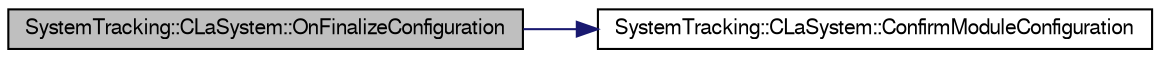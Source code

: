 digraph G
{
  edge [fontname="FreeSans",fontsize="10",labelfontname="FreeSans",labelfontsize="10"];
  node [fontname="FreeSans",fontsize="10",shape=record];
  rankdir="LR";
  Node1 [label="SystemTracking::CLaSystem::OnFinalizeConfiguration",height=0.2,width=0.4,color="black", fillcolor="grey75", style="filled" fontcolor="black"];
  Node1 -> Node2 [color="midnightblue",fontsize="10",style="solid",fontname="FreeSans"];
  Node2 [label="SystemTracking::CLaSystem::ConfirmModuleConfiguration",height=0.2,width=0.4,color="black", fillcolor="white", style="filled",URL="$classSystemTracking_1_1CLaSystem.html#a90b428f0527c1324e32821aba97a205a",tooltip="slot for confirm module configuration."];
}
